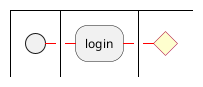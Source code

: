 {
  "sha1": "qqgtbl5sv272w1izshjrb4hann55edg",
  "insertion": {
    "when": "2024-06-04T17:28:42.769Z",
    "user": "plantuml@gmail.com"
  }
}
@startbpm
:login;
20:<+>
@endbpm

